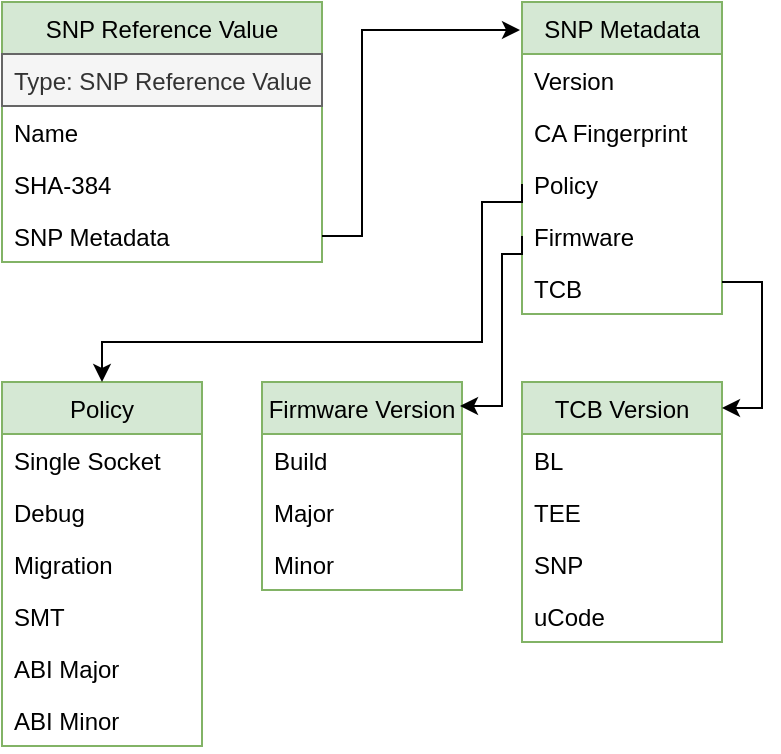 <mxfile version="20.6.2" type="device"><diagram id="m-wMATrf6yNa_bCxObZV" name="Page-1"><mxGraphModel dx="543" dy="1941" grid="1" gridSize="10" guides="1" tooltips="1" connect="1" arrows="1" fold="0" page="1" pageScale="1" pageWidth="850" pageHeight="1100" math="0" shadow="0"><root><mxCell id="0"/><mxCell id="1" parent="0"/><mxCell id="E4-jLAxVd33f71r4XFcZ-2" value="SNP Reference Value" style="swimlane;fontStyle=0;childLayout=stackLayout;horizontal=1;startSize=26;horizontalStack=0;resizeParent=1;resizeParentMax=0;resizeLast=0;collapsible=1;marginBottom=0;fillColor=#d5e8d4;strokeColor=#82b366;" parent="1" vertex="1"><mxGeometry x="1000" y="-1030" width="160" height="130" as="geometry"><mxRectangle x="680" y="455" width="50" height="26" as="alternateBounds"/></mxGeometry></mxCell><mxCell id="E4-jLAxVd33f71r4XFcZ-3" value="Type: SNP Reference Value" style="text;strokeColor=#666666;fillColor=#f5f5f5;align=left;verticalAlign=top;spacingLeft=4;spacingRight=4;overflow=hidden;rotatable=0;points=[[0,0.5],[1,0.5]];portConstraint=eastwest;fontColor=#333333;" parent="E4-jLAxVd33f71r4XFcZ-2" vertex="1"><mxGeometry y="26" width="160" height="26" as="geometry"/></mxCell><mxCell id="E4-jLAxVd33f71r4XFcZ-4" value="Name" style="text;strokeColor=none;fillColor=none;align=left;verticalAlign=top;spacingLeft=4;spacingRight=4;overflow=hidden;rotatable=0;points=[[0,0.5],[1,0.5]];portConstraint=eastwest;" parent="E4-jLAxVd33f71r4XFcZ-2" vertex="1"><mxGeometry y="52" width="160" height="26" as="geometry"/></mxCell><mxCell id="E4-jLAxVd33f71r4XFcZ-5" value="SHA-384" style="text;strokeColor=none;fillColor=none;align=left;verticalAlign=top;spacingLeft=4;spacingRight=4;overflow=hidden;rotatable=0;points=[[0,0.5],[1,0.5]];portConstraint=eastwest;" parent="E4-jLAxVd33f71r4XFcZ-2" vertex="1"><mxGeometry y="78" width="160" height="26" as="geometry"/></mxCell><mxCell id="E4-jLAxVd33f71r4XFcZ-6" value="SNP Metadata" style="text;strokeColor=none;fillColor=none;align=left;verticalAlign=top;spacingLeft=4;spacingRight=4;overflow=hidden;rotatable=0;points=[[0,0.5],[1,0.5]];portConstraint=eastwest;" parent="E4-jLAxVd33f71r4XFcZ-2" vertex="1"><mxGeometry y="104" width="160" height="26" as="geometry"/></mxCell><mxCell id="OxckWK8YsuE1x8DaXmU8-1" value="SNP Metadata" style="swimlane;fontStyle=0;childLayout=stackLayout;horizontal=1;startSize=26;horizontalStack=0;resizeParent=1;resizeParentMax=0;resizeLast=0;collapsible=1;marginBottom=0;fillColor=#d5e8d4;strokeColor=#82b366;" vertex="1" parent="1"><mxGeometry x="1260" y="-1030" width="100" height="156" as="geometry"><mxRectangle x="680" y="455" width="50" height="26" as="alternateBounds"/></mxGeometry></mxCell><mxCell id="OxckWK8YsuE1x8DaXmU8-3" value="Version" style="text;strokeColor=none;fillColor=none;align=left;verticalAlign=top;spacingLeft=4;spacingRight=4;overflow=hidden;rotatable=0;points=[[0,0.5],[1,0.5]];portConstraint=eastwest;" vertex="1" parent="OxckWK8YsuE1x8DaXmU8-1"><mxGeometry y="26" width="100" height="26" as="geometry"/></mxCell><mxCell id="OxckWK8YsuE1x8DaXmU8-4" value="CA Fingerprint" style="text;strokeColor=none;fillColor=none;align=left;verticalAlign=top;spacingLeft=4;spacingRight=4;overflow=hidden;rotatable=0;points=[[0,0.5],[1,0.5]];portConstraint=eastwest;" vertex="1" parent="OxckWK8YsuE1x8DaXmU8-1"><mxGeometry y="52" width="100" height="26" as="geometry"/></mxCell><mxCell id="OxckWK8YsuE1x8DaXmU8-5" value="Policy" style="text;strokeColor=none;fillColor=none;align=left;verticalAlign=top;spacingLeft=4;spacingRight=4;overflow=hidden;rotatable=0;points=[[0,0.5],[1,0.5]];portConstraint=eastwest;" vertex="1" parent="OxckWK8YsuE1x8DaXmU8-1"><mxGeometry y="78" width="100" height="26" as="geometry"/></mxCell><mxCell id="OxckWK8YsuE1x8DaXmU8-6" value="Firmware" style="text;strokeColor=none;fillColor=none;align=left;verticalAlign=top;spacingLeft=4;spacingRight=4;overflow=hidden;rotatable=0;points=[[0,0.5],[1,0.5]];portConstraint=eastwest;" vertex="1" parent="OxckWK8YsuE1x8DaXmU8-1"><mxGeometry y="104" width="100" height="26" as="geometry"/></mxCell><mxCell id="OxckWK8YsuE1x8DaXmU8-7" value="TCB" style="text;strokeColor=none;fillColor=none;align=left;verticalAlign=top;spacingLeft=4;spacingRight=4;overflow=hidden;rotatable=0;points=[[0,0.5],[1,0.5]];portConstraint=eastwest;" vertex="1" parent="OxckWK8YsuE1x8DaXmU8-1"><mxGeometry y="130" width="100" height="26" as="geometry"/></mxCell><mxCell id="OxckWK8YsuE1x8DaXmU8-8" value="" style="edgeStyle=orthogonalEdgeStyle;rounded=0;orthogonalLoop=1;jettySize=auto;html=1;entryX=-0.01;entryY=0.09;entryDx=0;entryDy=0;entryPerimeter=0;" edge="1" parent="1" source="E4-jLAxVd33f71r4XFcZ-6" target="OxckWK8YsuE1x8DaXmU8-1"><mxGeometry relative="1" as="geometry"><Array as="points"><mxPoint x="1180" y="-913"/><mxPoint x="1180" y="-1016"/></Array></mxGeometry></mxCell><mxCell id="OxckWK8YsuE1x8DaXmU8-9" value="Policy" style="swimlane;fontStyle=0;childLayout=stackLayout;horizontal=1;startSize=26;horizontalStack=0;resizeParent=1;resizeParentMax=0;resizeLast=0;collapsible=1;marginBottom=0;fillColor=#d5e8d4;strokeColor=#82b366;" vertex="1" parent="1"><mxGeometry x="1000" y="-840" width="100" height="182" as="geometry"><mxRectangle x="680" y="455" width="50" height="26" as="alternateBounds"/></mxGeometry></mxCell><mxCell id="OxckWK8YsuE1x8DaXmU8-10" value="Single Socket" style="text;strokeColor=none;fillColor=none;align=left;verticalAlign=top;spacingLeft=4;spacingRight=4;overflow=hidden;rotatable=0;points=[[0,0.5],[1,0.5]];portConstraint=eastwest;" vertex="1" parent="OxckWK8YsuE1x8DaXmU8-9"><mxGeometry y="26" width="100" height="26" as="geometry"/></mxCell><mxCell id="OxckWK8YsuE1x8DaXmU8-11" value="Debug" style="text;strokeColor=none;fillColor=none;align=left;verticalAlign=top;spacingLeft=4;spacingRight=4;overflow=hidden;rotatable=0;points=[[0,0.5],[1,0.5]];portConstraint=eastwest;" vertex="1" parent="OxckWK8YsuE1x8DaXmU8-9"><mxGeometry y="52" width="100" height="26" as="geometry"/></mxCell><mxCell id="OxckWK8YsuE1x8DaXmU8-12" value="Migration" style="text;strokeColor=none;fillColor=none;align=left;verticalAlign=top;spacingLeft=4;spacingRight=4;overflow=hidden;rotatable=0;points=[[0,0.5],[1,0.5]];portConstraint=eastwest;" vertex="1" parent="OxckWK8YsuE1x8DaXmU8-9"><mxGeometry y="78" width="100" height="26" as="geometry"/></mxCell><mxCell id="OxckWK8YsuE1x8DaXmU8-13" value="SMT" style="text;strokeColor=none;fillColor=none;align=left;verticalAlign=top;spacingLeft=4;spacingRight=4;overflow=hidden;rotatable=0;points=[[0,0.5],[1,0.5]];portConstraint=eastwest;" vertex="1" parent="OxckWK8YsuE1x8DaXmU8-9"><mxGeometry y="104" width="100" height="26" as="geometry"/></mxCell><mxCell id="OxckWK8YsuE1x8DaXmU8-14" value="ABI Major" style="text;strokeColor=none;fillColor=none;align=left;verticalAlign=top;spacingLeft=4;spacingRight=4;overflow=hidden;rotatable=0;points=[[0,0.5],[1,0.5]];portConstraint=eastwest;" vertex="1" parent="OxckWK8YsuE1x8DaXmU8-9"><mxGeometry y="130" width="100" height="26" as="geometry"/></mxCell><mxCell id="OxckWK8YsuE1x8DaXmU8-15" value="ABI Minor" style="text;strokeColor=none;fillColor=none;align=left;verticalAlign=top;spacingLeft=4;spacingRight=4;overflow=hidden;rotatable=0;points=[[0,0.5],[1,0.5]];portConstraint=eastwest;" vertex="1" parent="OxckWK8YsuE1x8DaXmU8-9"><mxGeometry y="156" width="100" height="26" as="geometry"/></mxCell><mxCell id="OxckWK8YsuE1x8DaXmU8-16" value="Firmware Version" style="swimlane;fontStyle=0;childLayout=stackLayout;horizontal=1;startSize=26;horizontalStack=0;resizeParent=1;resizeParentMax=0;resizeLast=0;collapsible=1;marginBottom=0;fillColor=#d5e8d4;strokeColor=#82b366;" vertex="1" parent="1"><mxGeometry x="1130" y="-840" width="100" height="104" as="geometry"><mxRectangle x="680" y="455" width="50" height="26" as="alternateBounds"/></mxGeometry></mxCell><mxCell id="OxckWK8YsuE1x8DaXmU8-17" value="Build" style="text;strokeColor=none;fillColor=none;align=left;verticalAlign=top;spacingLeft=4;spacingRight=4;overflow=hidden;rotatable=0;points=[[0,0.5],[1,0.5]];portConstraint=eastwest;" vertex="1" parent="OxckWK8YsuE1x8DaXmU8-16"><mxGeometry y="26" width="100" height="26" as="geometry"/></mxCell><mxCell id="OxckWK8YsuE1x8DaXmU8-18" value="Major" style="text;strokeColor=none;fillColor=none;align=left;verticalAlign=top;spacingLeft=4;spacingRight=4;overflow=hidden;rotatable=0;points=[[0,0.5],[1,0.5]];portConstraint=eastwest;" vertex="1" parent="OxckWK8YsuE1x8DaXmU8-16"><mxGeometry y="52" width="100" height="26" as="geometry"/></mxCell><mxCell id="OxckWK8YsuE1x8DaXmU8-19" value="Minor" style="text;strokeColor=none;fillColor=none;align=left;verticalAlign=top;spacingLeft=4;spacingRight=4;overflow=hidden;rotatable=0;points=[[0,0.5],[1,0.5]];portConstraint=eastwest;" vertex="1" parent="OxckWK8YsuE1x8DaXmU8-16"><mxGeometry y="78" width="100" height="26" as="geometry"/></mxCell><mxCell id="OxckWK8YsuE1x8DaXmU8-23" value="TCB Version" style="swimlane;fontStyle=0;childLayout=stackLayout;horizontal=1;startSize=26;horizontalStack=0;resizeParent=1;resizeParentMax=0;resizeLast=0;collapsible=1;marginBottom=0;fillColor=#d5e8d4;strokeColor=#82b366;" vertex="1" parent="1"><mxGeometry x="1260" y="-840" width="100" height="130" as="geometry"><mxRectangle x="680" y="455" width="50" height="26" as="alternateBounds"/></mxGeometry></mxCell><mxCell id="OxckWK8YsuE1x8DaXmU8-24" value="BL" style="text;strokeColor=none;fillColor=none;align=left;verticalAlign=top;spacingLeft=4;spacingRight=4;overflow=hidden;rotatable=0;points=[[0,0.5],[1,0.5]];portConstraint=eastwest;" vertex="1" parent="OxckWK8YsuE1x8DaXmU8-23"><mxGeometry y="26" width="100" height="26" as="geometry"/></mxCell><mxCell id="OxckWK8YsuE1x8DaXmU8-25" value="TEE" style="text;strokeColor=none;fillColor=none;align=left;verticalAlign=top;spacingLeft=4;spacingRight=4;overflow=hidden;rotatable=0;points=[[0,0.5],[1,0.5]];portConstraint=eastwest;" vertex="1" parent="OxckWK8YsuE1x8DaXmU8-23"><mxGeometry y="52" width="100" height="26" as="geometry"/></mxCell><mxCell id="OxckWK8YsuE1x8DaXmU8-26" value="SNP" style="text;strokeColor=none;fillColor=none;align=left;verticalAlign=top;spacingLeft=4;spacingRight=4;overflow=hidden;rotatable=0;points=[[0,0.5],[1,0.5]];portConstraint=eastwest;" vertex="1" parent="OxckWK8YsuE1x8DaXmU8-23"><mxGeometry y="78" width="100" height="26" as="geometry"/></mxCell><mxCell id="OxckWK8YsuE1x8DaXmU8-27" value="uCode" style="text;strokeColor=none;fillColor=none;align=left;verticalAlign=top;spacingLeft=4;spacingRight=4;overflow=hidden;rotatable=0;points=[[0,0.5],[1,0.5]];portConstraint=eastwest;" vertex="1" parent="OxckWK8YsuE1x8DaXmU8-23"><mxGeometry y="104" width="100" height="26" as="geometry"/></mxCell><mxCell id="OxckWK8YsuE1x8DaXmU8-29" value="" style="edgeStyle=segmentEdgeStyle;endArrow=classic;html=1;rounded=0;exitX=0;exitY=0.5;exitDx=0;exitDy=0;entryX=0.5;entryY=0;entryDx=0;entryDy=0;" edge="1" parent="1" source="OxckWK8YsuE1x8DaXmU8-5" target="OxckWK8YsuE1x8DaXmU8-9"><mxGeometry width="50" height="50" relative="1" as="geometry"><mxPoint x="1440" y="-750" as="sourcePoint"/><mxPoint x="1490" y="-800" as="targetPoint"/><Array as="points"><mxPoint x="1260" y="-930"/><mxPoint x="1240" y="-930"/><mxPoint x="1240" y="-860"/><mxPoint x="1050" y="-860"/></Array></mxGeometry></mxCell><mxCell id="OxckWK8YsuE1x8DaXmU8-30" value="" style="edgeStyle=segmentEdgeStyle;endArrow=classic;html=1;rounded=0;exitX=0;exitY=0.5;exitDx=0;exitDy=0;entryX=0.99;entryY=0.115;entryDx=0;entryDy=0;entryPerimeter=0;" edge="1" parent="1" source="OxckWK8YsuE1x8DaXmU8-6" target="OxckWK8YsuE1x8DaXmU8-16"><mxGeometry width="50" height="50" relative="1" as="geometry"><mxPoint x="1440" y="-750" as="sourcePoint"/><mxPoint x="1490" y="-800" as="targetPoint"/><Array as="points"><mxPoint x="1260" y="-904"/><mxPoint x="1250" y="-904"/><mxPoint x="1250" y="-828"/></Array></mxGeometry></mxCell><mxCell id="OxckWK8YsuE1x8DaXmU8-31" value="" style="edgeStyle=segmentEdgeStyle;endArrow=classic;html=1;rounded=0;entryX=1;entryY=0.1;entryDx=0;entryDy=0;entryPerimeter=0;" edge="1" parent="1" target="OxckWK8YsuE1x8DaXmU8-23"><mxGeometry width="50" height="50" relative="1" as="geometry"><mxPoint x="1360" y="-890" as="sourcePoint"/><mxPoint x="1490" y="-800" as="targetPoint"/><Array as="points"><mxPoint x="1380" y="-890"/><mxPoint x="1380" y="-827"/></Array></mxGeometry></mxCell></root></mxGraphModel></diagram></mxfile>